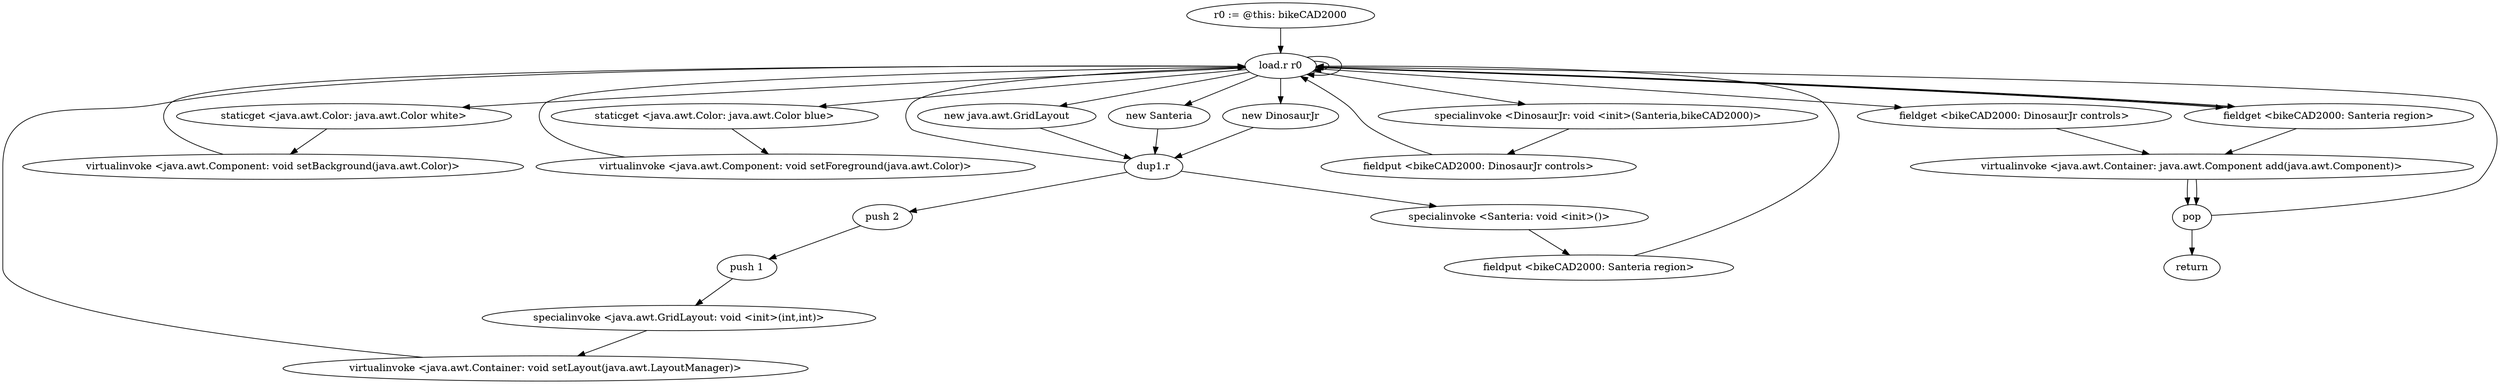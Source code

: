 digraph "" {
    "r0 := @this: bikeCAD2000"
    "load.r r0"
    "r0 := @this: bikeCAD2000"->"load.r r0";
    "new java.awt.GridLayout"
    "load.r r0"->"new java.awt.GridLayout";
    "dup1.r"
    "new java.awt.GridLayout"->"dup1.r";
    "push 2"
    "dup1.r"->"push 2";
    "push 1"
    "push 2"->"push 1";
    "specialinvoke <java.awt.GridLayout: void <init>(int,int)>"
    "push 1"->"specialinvoke <java.awt.GridLayout: void <init>(int,int)>";
    "virtualinvoke <java.awt.Container: void setLayout(java.awt.LayoutManager)>"
    "specialinvoke <java.awt.GridLayout: void <init>(int,int)>"->"virtualinvoke <java.awt.Container: void setLayout(java.awt.LayoutManager)>";
    "virtualinvoke <java.awt.Container: void setLayout(java.awt.LayoutManager)>"->"load.r r0";
    "staticget <java.awt.Color: java.awt.Color white>"
    "load.r r0"->"staticget <java.awt.Color: java.awt.Color white>";
    "virtualinvoke <java.awt.Component: void setBackground(java.awt.Color)>"
    "staticget <java.awt.Color: java.awt.Color white>"->"virtualinvoke <java.awt.Component: void setBackground(java.awt.Color)>";
    "virtualinvoke <java.awt.Component: void setBackground(java.awt.Color)>"->"load.r r0";
    "staticget <java.awt.Color: java.awt.Color blue>"
    "load.r r0"->"staticget <java.awt.Color: java.awt.Color blue>";
    "virtualinvoke <java.awt.Component: void setForeground(java.awt.Color)>"
    "staticget <java.awt.Color: java.awt.Color blue>"->"virtualinvoke <java.awt.Component: void setForeground(java.awt.Color)>";
    "virtualinvoke <java.awt.Component: void setForeground(java.awt.Color)>"->"load.r r0";
    "new Santeria"
    "load.r r0"->"new Santeria";
    "new Santeria"->"dup1.r";
    "specialinvoke <Santeria: void <init>()>"
    "dup1.r"->"specialinvoke <Santeria: void <init>()>";
    "fieldput <bikeCAD2000: Santeria region>"
    "specialinvoke <Santeria: void <init>()>"->"fieldput <bikeCAD2000: Santeria region>";
    "fieldput <bikeCAD2000: Santeria region>"->"load.r r0";
    "new DinosaurJr"
    "load.r r0"->"new DinosaurJr";
    "new DinosaurJr"->"dup1.r";
    "dup1.r"->"load.r r0";
    "fieldget <bikeCAD2000: Santeria region>"
    "load.r r0"->"fieldget <bikeCAD2000: Santeria region>";
    "fieldget <bikeCAD2000: Santeria region>"->"load.r r0";
    "specialinvoke <DinosaurJr: void <init>(Santeria,bikeCAD2000)>"
    "load.r r0"->"specialinvoke <DinosaurJr: void <init>(Santeria,bikeCAD2000)>";
    "fieldput <bikeCAD2000: DinosaurJr controls>"
    "specialinvoke <DinosaurJr: void <init>(Santeria,bikeCAD2000)>"->"fieldput <bikeCAD2000: DinosaurJr controls>";
    "fieldput <bikeCAD2000: DinosaurJr controls>"->"load.r r0";
    "load.r r0"->"load.r r0";
    "load.r r0"->"fieldget <bikeCAD2000: Santeria region>";
    "virtualinvoke <java.awt.Container: java.awt.Component add(java.awt.Component)>"
    "fieldget <bikeCAD2000: Santeria region>"->"virtualinvoke <java.awt.Container: java.awt.Component add(java.awt.Component)>";
    "pop"
    "virtualinvoke <java.awt.Container: java.awt.Component add(java.awt.Component)>"->"pop";
    "pop"->"load.r r0";
    "load.r r0"->"load.r r0";
    "fieldget <bikeCAD2000: DinosaurJr controls>"
    "load.r r0"->"fieldget <bikeCAD2000: DinosaurJr controls>";
    "fieldget <bikeCAD2000: DinosaurJr controls>"->"virtualinvoke <java.awt.Container: java.awt.Component add(java.awt.Component)>";
    "virtualinvoke <java.awt.Container: java.awt.Component add(java.awt.Component)>"->"pop";
    "return"
    "pop"->"return";
}
